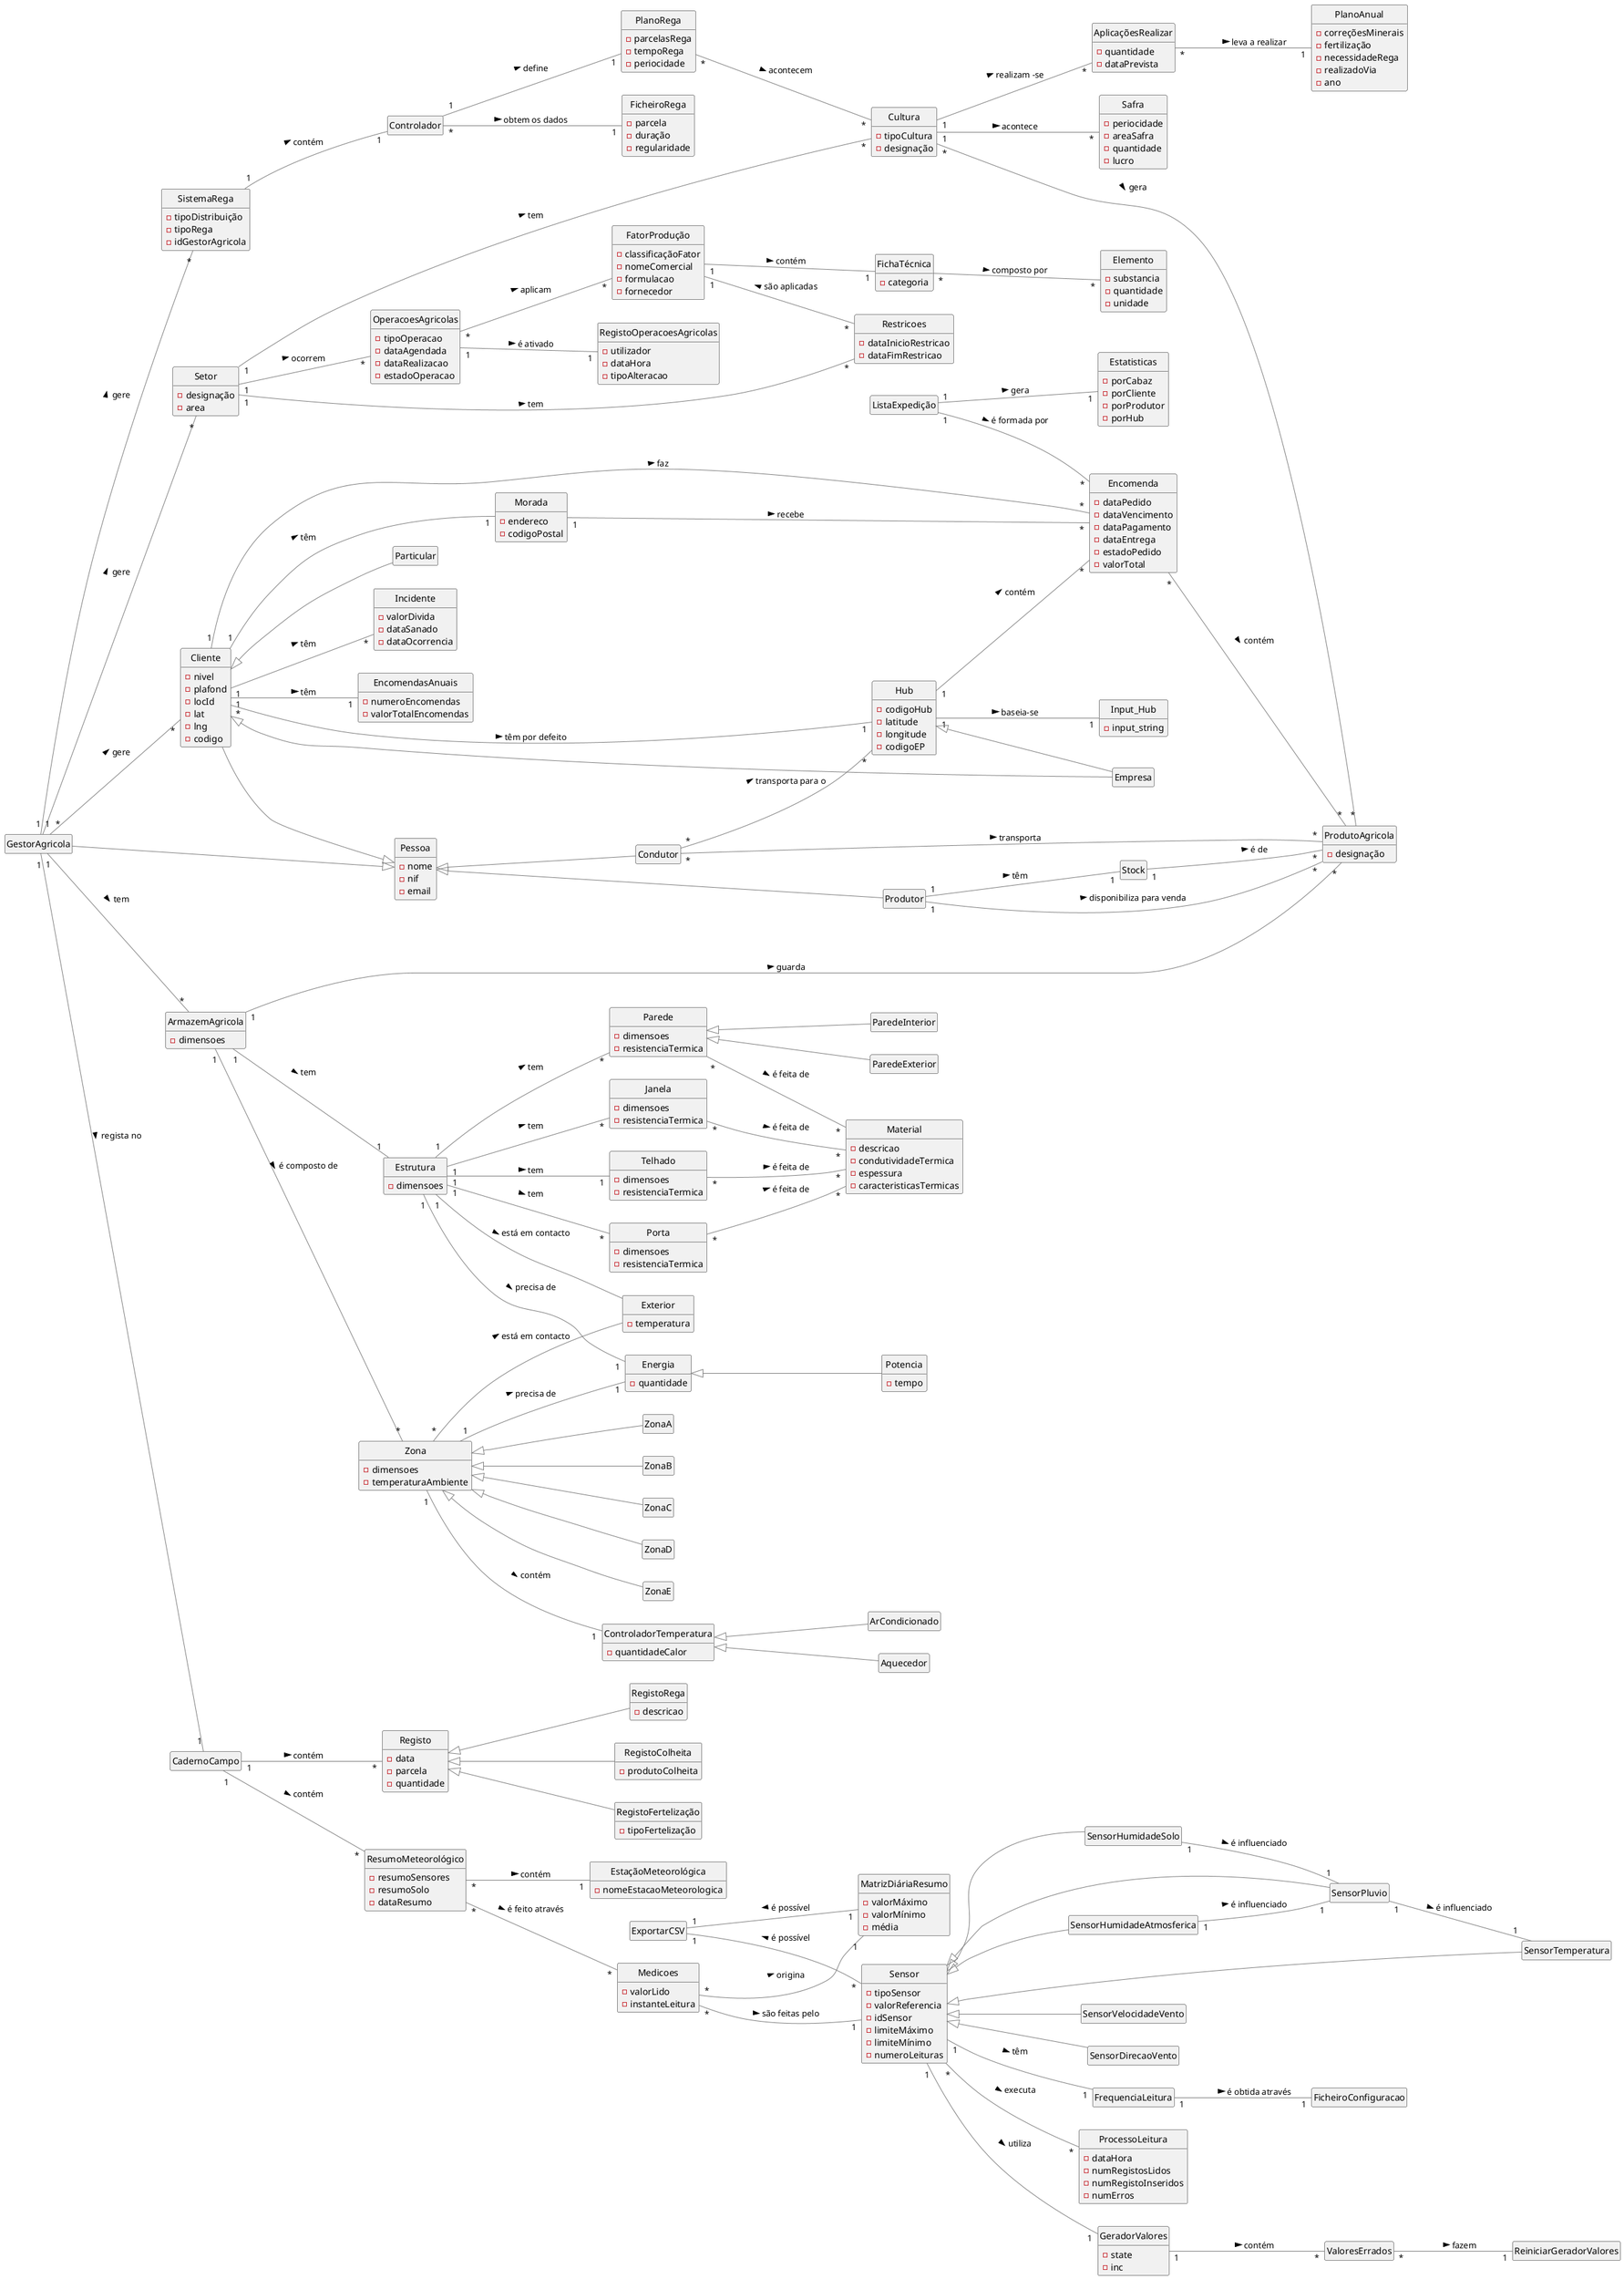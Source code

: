 @startuml Domain Model

skinparam style strictuml
skinparam DefaultFontStyle bold
skinparam ArrowColor #gray
hide empty members

left to right direction


' BDDAD - Base de dados
class GestorAgricola

class SistemaRega {
    -tipoDistribuição
    -tipoRega
    -idGestorAgricola
}

class Controlador

class PlanoRega {
    -parcelasRega
    -tempoRega
    -periocidade
}

class Cultura {
    -tipoCultura
    -designação
}

class Safra {
    -periocidade
    -areaSafra
    -quantidade
    -lucro
}

class Setor {
    -designação
    -area
}

class OperacoesAgricolas {
    -tipoOperacao
    -dataAgendada
    -dataRealizacao
    -estadoOperacao
}

class RegistoOperacoesAgricolas {
    -utilizador
    -dataHora
    -tipoAlteracao
}

class FatorProdução {
    -classificaçãoFator
    -nomeComercial
    -formulacao
    -fornecedor
}

class FichaTécnica {
    -categoria
}

class Restricoes {
    -dataInicioRestricao
    -dataFimRestricao
}

class Elemento {
    -substancia
    -quantidade
    -unidade
}

class AplicaçõesRealizar {
    -quantidade
    -dataPrevista
}

class PlanoAnual {
    -correçõesMinerais
    -fertilização
    -necessidadeRega
    -realizadoVia
    -ano
}

class Incidente {
    -valorDivida
    -dataSanado
    -dataOcorrencia
}

class EncomendasAnuais {
    -numeroEncomendas
    -valorTotalEncomendas
}

class Cliente {
    -nivel
    -plafond
}

class Morada {
    -endereco
    -codigoPostal
}

class Pessoa {
    -nome
    -nif
    -email
}

class Encomenda {
    -dataPedido
    -dataVencimento
    -dataPagamento
    -dataEntrega
    -estadoPedido
    -valorTotal
}

class ProdutoAgricola {
    -designação
}

class Condutor

class Hub {
    -codigoHub
    -latitude
    -longitude
    -codigoEP
}

class Input_Hub {
    -input_string
}

class CadernoCampo

class EstaçãoMeteorológica {
    -nomeEstacaoMeteorologica
}

class Registo {
    -data
    -parcela
    -quantidade
}

class ResumoMeteorológico {
    -resumoSensores
    -resumoSolo
    -dataResumo
}

class RegistoFertelização {
    -tipoFertelização
}

class RegistoRega {
    -descricao
}

class RegistoColheita {
    -produtoColheita
}

class Medicoes {
    -valorLido
    -instanteLeitura
}

class Sensor {
    -tipoSensor
    -valorReferencia
}

class ProcessoLeitura {
    -dataHora
    -numRegistosLidos
    -numRegistoInseridos
    -numErros
}


GestorAgricola "1" -- "*" SistemaRega : gere >
GestorAgricola "1" -- "*" Setor : gere >

SistemaRega "1" -- "1" Controlador : contém >
Controlador "1" -- "1" PlanoRega : define >
PlanoRega "*" -- "*" Cultura : acontecem >

Cultura "1" -- "*" Safra : acontece >
Cultura "1" -- "*" AplicaçõesRealizar : realizam -se >
AplicaçõesRealizar "*" -- "1" PlanoAnual : leva a realizar >
Cultura "*" -- "*" ProdutoAgricola : gera >

Setor "1" -- "*" Cultura : tem >
Setor "1" -- "*" OperacoesAgricolas : ocorrem >
Setor "1" -- "*" Restricoes : tem >

OperacoesAgricolas "*" -- "*" FatorProdução : aplicam >
OperacoesAgricolas "1" -- "1" RegistoOperacoesAgricolas : é ativado > 

FatorProdução "1" -- "*" Restricoes : são aplicadas <
FatorProdução "1" -- "1" FichaTécnica : contém >

FichaTécnica "*" -- "*" Elemento : composto por >

GestorAgricola "*" -- "*" Cliente : gere >

Cliente "1" -- "*" Incidente : têm >
Cliente "1" -- "1" EncomendasAnuais : têm >
Cliente "1" -- "1" Morada : têm > 
Cliente --|> Pessoa
Cliente "*" -- "1" Hub : têm por defeito > 
Cliente "1" -- "*" Encomenda : faz >

Morada "1" -- "*" Encomenda : recebe >

Encomenda "*" -- "*" ProdutoAgricola : contém >

GestorAgricola --|> Pessoa
Pessoa <|-- Condutor
Condutor "*" -- "*" Hub : transporta para o >
Condutor "*" -- "*" ProdutoAgricola : transporta >

Hub "1" -- "*" Encomenda : contém >
Hub "1" -- "1" Input_Hub : baseia-se >

GestorAgricola "1" -- "1" CadernoCampo : regista no >

CadernoCampo "1" -- "*" ResumoMeteorológico : contém >
CadernoCampo "1" -- "*" Registo : contém >

ResumoMeteorológico "*" -- "1" EstaçãoMeteorológica : contém >
ResumoMeteorológico "*" -- "*" Medicoes : é feito através >
Medicoes "*" -- "1" Sensor : são feitas pelo >
Sensor "*" -- "*" ProcessoLeitura : executa >

Registo <|-- RegistoFertelização
Registo <|-- RegistoRega
Registo <|-- RegistoColheita


' ARQCP - Arquitetura de Computadores
class Sensor {
    -idSensor
    -limiteMáximo
    -limiteMínimo
    -numeroLeituras
}

class GeradorValores {
    -state
    -inc
}

class MatrizDiáriaResumo {
    -valorMáximo
    -valorMínimo
    -média
}

class SensorTemperatura
class SensorVelocidadeVento
class SensorDirecaoVento
class SensorHumidadeAtmosferica
class SensorHumidadeSolo
class SensorPluvio

class ValoresErrados

class ReiniciarGeradorValores

class FrequenciaLeitura

class FicheiroConfiguracao

class ExportarCSV


SensorPluvio "1" -- "1" SensorTemperatura : é influenciado >
SensorHumidadeAtmosferica "1" -- "1" SensorPluvio : é influenciado >
SensorHumidadeSolo "1" -- "1" SensorPluvio : é influenciado >

Sensor <|-- SensorTemperatura
Sensor <|-- SensorVelocidadeVento
Sensor <|-- SensorDirecaoVento
Sensor <|-- SensorHumidadeAtmosferica
Sensor <|-- SensorHumidadeSolo
Sensor <|-- SensorPluvio

Sensor "1" -- "1" GeradorValores : utiliza >
Medicoes "*" -- "1" MatrizDiáriaResumo : origina >

GeradorValores "1" -- "*" ValoresErrados : contém >
ValoresErrados "*" -- "1" ReiniciarGeradorValores : fazem >

Sensor "1" -- "1" FrequenciaLeitura : têm >
FrequenciaLeitura "1" -- "1" FicheiroConfiguracao : é obtida através >

ExportarCSV "1" -- "1" MatrizDiáriaResumo : é possível <
ExportarCSV "1" -- "*" Sensor : é possível <


' ESINF - Estruturas de Informação
class Produtor

class Stock

class Particular

class Empresa

class FicheiroRega {
    -parcela
    -duração
    -regularidade
}

class Cliente{
    -locId
    -lat
    -lng
    -codigo
}

class ListaExpedição

class Estatisticas{
    -porCabaz
    -porCliente
    -porProdutor
    -porHub
}

Produtor "1" -- "1" Stock : têm >
Stock "1" -- "*" ProdutoAgricola : é de >
Produtor "1" -- "*" ProdutoAgricola : disponibiliza para venda >

Cliente <|-- Particular
Cliente <|-- Empresa
Hub <|-- Empresa
Pessoa <|-- Produtor

Controlador "*"-- "1" FicheiroRega : obtem os dados >

ListaExpedição "1" -- "*" Encomenda : é formada por >

ListaExpedição "1" -- "1" Estatisticas : gera >

' FSIAP - Fisica Aplicada
class ArmazemAgricola {
    -dimensoes
}

class Zona {
    -dimensoes
    -temperaturaAmbiente
}

class Material {
    -descricao
    -condutividadeTermica
    -espessura
    -caracteristicasTermicas
}

class Estrutura {
    -dimensoes
}

class Porta {
    -dimensoes
    -resistenciaTermica
}

class Janela {
    -dimensoes
    -resistenciaTermica
}

class Parede {
    -dimensoes
    -resistenciaTermica
}


class Telhado {
    -dimensoes
    -resistenciaTermica
}

class Energia {
    -quantidade
}

class Aquecedor

class ArCondicionado

class ControladorTemperatura {
    -quantidadeCalor
}

class Exterior {
    -temperatura
}

class ParedeInterior
class ParedeExterior

class ZonaA
class ZonaB
class ZonaC
class ZonaD
class ZonaE

class Potencia {
    -tempo
}

GestorAgricola "1" -- "*" ArmazemAgricola : tem >
ArmazemAgricola "1" -- "*" Zona : é composto de >

Zona <|-- ZonaA
Zona <|-- ZonaB
Zona <|-- ZonaC
Zona <|-- ZonaD
Zona <|-- ZonaE

ArmazemAgricola "1" -- "1" Estrutura : tem >
Estrutura "1" -- "*" Porta : tem >
Estrutura "1" -- "*" Janela : tem >
Estrutura "1" -- "*" Parede : tem >
Estrutura "1" -- "1" Telhado : tem >
Estrutura "1" -- "1" Energia : precisa de >

Porta "*" -- "*" Material : é feita de >
Janela "*" -- "*" Material : é feita de >
Parede "*" -- "*" Material : é feita de >
Telhado "*" -- "*" Material : é feita de >

Zona "1" -- "1" Energia : precisa de >

ControladorTemperatura <|-- Aquecedor
ControladorTemperatura <|-- ArCondicionado

Zona "1" -- "1" ControladorTemperatura : contém >

Estrutura "1" -- Exterior : está em contacto >
Zona "*" -- Exterior : está em contacto >

Parede <|-- ParedeInterior
Parede <|-- ParedeExterior

Energia <|-- Potencia

ArmazemAgricola "1" -- "*" ProdutoAgricola : guarda >

@enduml